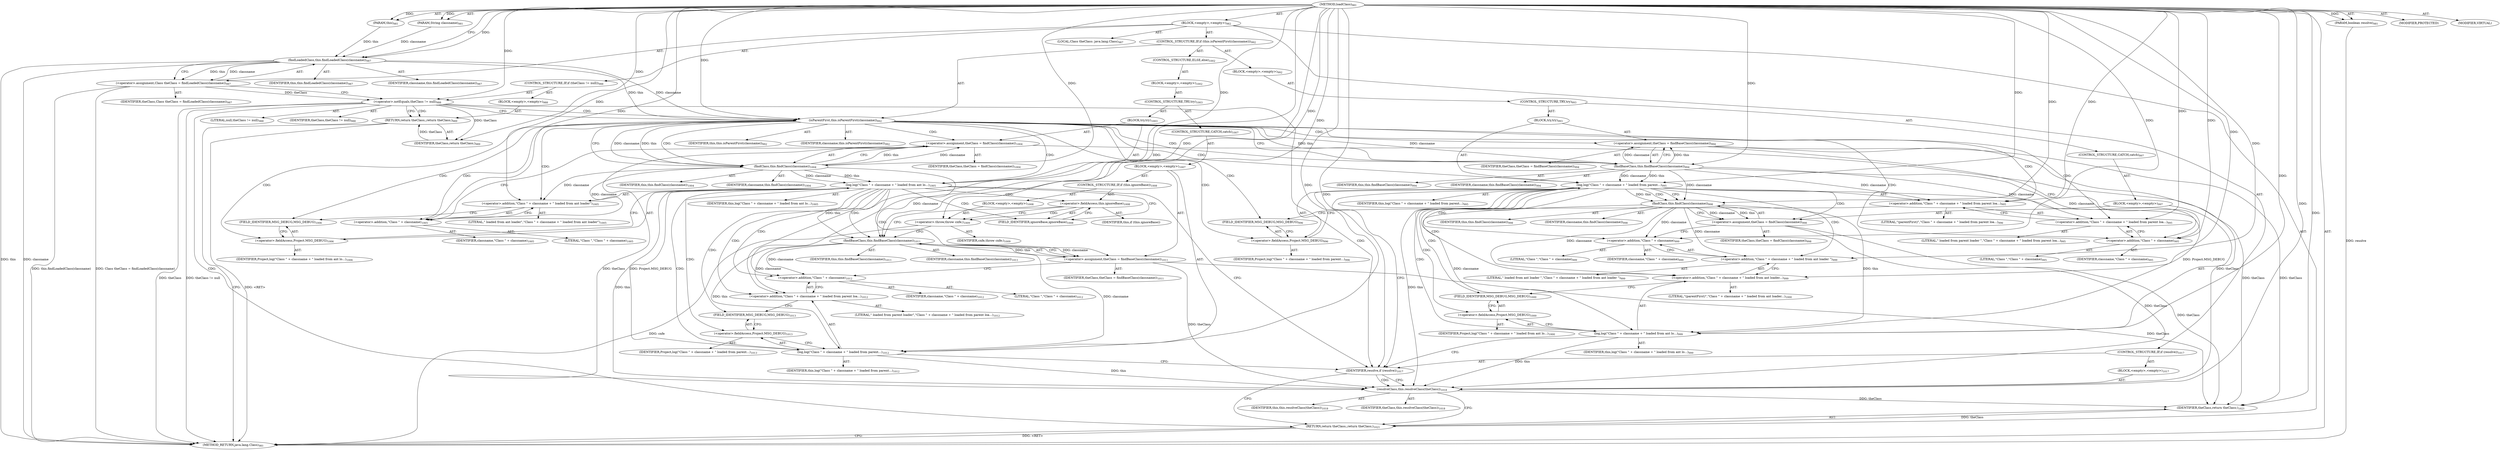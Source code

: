 digraph "loadClass" {  
"111669149729" [label = <(METHOD,loadClass)<SUB>981</SUB>> ]
"115964117009" [label = <(PARAM,this)<SUB>981</SUB>> ]
"115964117070" [label = <(PARAM,String classname)<SUB>981</SUB>> ]
"115964117071" [label = <(PARAM,boolean resolve)<SUB>981</SUB>> ]
"25769803887" [label = <(BLOCK,&lt;empty&gt;,&lt;empty&gt;)<SUB>982</SUB>> ]
"94489280552" [label = <(LOCAL,Class theClass: java.lang.Class)<SUB>987</SUB>> ]
"30064771538" [label = <(&lt;operator&gt;.assignment,Class theClass = findLoadedClass(classname))<SUB>987</SUB>> ]
"68719477151" [label = <(IDENTIFIER,theClass,Class theClass = findLoadedClass(classname))<SUB>987</SUB>> ]
"30064771539" [label = <(findLoadedClass,this.findLoadedClass(classname))<SUB>987</SUB>> ]
"68719476781" [label = <(IDENTIFIER,this,this.findLoadedClass(classname))<SUB>987</SUB>> ]
"68719477152" [label = <(IDENTIFIER,classname,this.findLoadedClass(classname))<SUB>987</SUB>> ]
"47244640329" [label = <(CONTROL_STRUCTURE,IF,if (theClass != null))<SUB>988</SUB>> ]
"30064771540" [label = <(&lt;operator&gt;.notEquals,theClass != null)<SUB>988</SUB>> ]
"68719477153" [label = <(IDENTIFIER,theClass,theClass != null)<SUB>988</SUB>> ]
"90194313325" [label = <(LITERAL,null,theClass != null)<SUB>988</SUB>> ]
"25769803888" [label = <(BLOCK,&lt;empty&gt;,&lt;empty&gt;)<SUB>988</SUB>> ]
"146028888086" [label = <(RETURN,return theClass;,return theClass;)<SUB>989</SUB>> ]
"68719477154" [label = <(IDENTIFIER,theClass,return theClass;)<SUB>989</SUB>> ]
"47244640330" [label = <(CONTROL_STRUCTURE,IF,if (this.isParentFirst(classname)))<SUB>992</SUB>> ]
"30064771541" [label = <(isParentFirst,this.isParentFirst(classname))<SUB>992</SUB>> ]
"68719476782" [label = <(IDENTIFIER,this,this.isParentFirst(classname))<SUB>992</SUB>> ]
"68719477155" [label = <(IDENTIFIER,classname,this.isParentFirst(classname))<SUB>992</SUB>> ]
"25769803889" [label = <(BLOCK,&lt;empty&gt;,&lt;empty&gt;)<SUB>992</SUB>> ]
"47244640331" [label = <(CONTROL_STRUCTURE,TRY,try)<SUB>993</SUB>> ]
"25769803890" [label = <(BLOCK,try,try)<SUB>993</SUB>> ]
"30064771542" [label = <(&lt;operator&gt;.assignment,theClass = findBaseClass(classname))<SUB>994</SUB>> ]
"68719477156" [label = <(IDENTIFIER,theClass,theClass = findBaseClass(classname))<SUB>994</SUB>> ]
"30064771543" [label = <(findBaseClass,this.findBaseClass(classname))<SUB>994</SUB>> ]
"68719476783" [label = <(IDENTIFIER,this,this.findBaseClass(classname))<SUB>994</SUB>> ]
"68719477157" [label = <(IDENTIFIER,classname,this.findBaseClass(classname))<SUB>994</SUB>> ]
"30064771544" [label = <(log,log(&quot;Class &quot; + classname + &quot; loaded from parent...)<SUB>995</SUB>> ]
"68719476784" [label = <(IDENTIFIER,this,log(&quot;Class &quot; + classname + &quot; loaded from parent...)<SUB>995</SUB>> ]
"30064771545" [label = <(&lt;operator&gt;.addition,&quot;Class &quot; + classname + &quot; loaded from parent loa...)<SUB>995</SUB>> ]
"30064771546" [label = <(&lt;operator&gt;.addition,&quot;Class &quot; + classname + &quot; loaded from parent loa...)<SUB>995</SUB>> ]
"30064771547" [label = <(&lt;operator&gt;.addition,&quot;Class &quot; + classname)<SUB>995</SUB>> ]
"90194313326" [label = <(LITERAL,&quot;Class &quot;,&quot;Class &quot; + classname)<SUB>995</SUB>> ]
"68719477158" [label = <(IDENTIFIER,classname,&quot;Class &quot; + classname)<SUB>995</SUB>> ]
"90194313327" [label = <(LITERAL,&quot; loaded from parent loader &quot;,&quot;Class &quot; + classname + &quot; loaded from parent loa...)<SUB>995</SUB>> ]
"90194313328" [label = <(LITERAL,&quot;(parentFirst)&quot;,&quot;Class &quot; + classname + &quot; loaded from parent loa...)<SUB>996</SUB>> ]
"30064771548" [label = <(&lt;operator&gt;.fieldAccess,Project.MSG_DEBUG)<SUB>996</SUB>> ]
"68719477159" [label = <(IDENTIFIER,Project,log(&quot;Class &quot; + classname + &quot; loaded from parent...)<SUB>996</SUB>> ]
"55834574956" [label = <(FIELD_IDENTIFIER,MSG_DEBUG,MSG_DEBUG)<SUB>996</SUB>> ]
"47244640332" [label = <(CONTROL_STRUCTURE,CATCH,catch)<SUB>997</SUB>> ]
"25769803891" [label = <(BLOCK,&lt;empty&gt;,&lt;empty&gt;)<SUB>997</SUB>> ]
"30064771549" [label = <(&lt;operator&gt;.assignment,theClass = findClass(classname))<SUB>998</SUB>> ]
"68719477160" [label = <(IDENTIFIER,theClass,theClass = findClass(classname))<SUB>998</SUB>> ]
"30064771550" [label = <(findClass,this.findClass(classname))<SUB>998</SUB>> ]
"68719476785" [label = <(IDENTIFIER,this,this.findClass(classname))<SUB>998</SUB>> ]
"68719477161" [label = <(IDENTIFIER,classname,this.findClass(classname))<SUB>998</SUB>> ]
"30064771551" [label = <(log,log(&quot;Class &quot; + classname + &quot; loaded from ant lo...)<SUB>999</SUB>> ]
"68719476786" [label = <(IDENTIFIER,this,log(&quot;Class &quot; + classname + &quot; loaded from ant lo...)<SUB>999</SUB>> ]
"30064771552" [label = <(&lt;operator&gt;.addition,&quot;Class &quot; + classname + &quot; loaded from ant loader...)<SUB>999</SUB>> ]
"30064771553" [label = <(&lt;operator&gt;.addition,&quot;Class &quot; + classname + &quot; loaded from ant loader &quot;)<SUB>999</SUB>> ]
"30064771554" [label = <(&lt;operator&gt;.addition,&quot;Class &quot; + classname)<SUB>999</SUB>> ]
"90194313329" [label = <(LITERAL,&quot;Class &quot;,&quot;Class &quot; + classname)<SUB>999</SUB>> ]
"68719477162" [label = <(IDENTIFIER,classname,&quot;Class &quot; + classname)<SUB>999</SUB>> ]
"90194313330" [label = <(LITERAL,&quot; loaded from ant loader &quot;,&quot;Class &quot; + classname + &quot; loaded from ant loader &quot;)<SUB>999</SUB>> ]
"90194313331" [label = <(LITERAL,&quot;(parentFirst)&quot;,&quot;Class &quot; + classname + &quot; loaded from ant loader...)<SUB>1000</SUB>> ]
"30064771555" [label = <(&lt;operator&gt;.fieldAccess,Project.MSG_DEBUG)<SUB>1000</SUB>> ]
"68719477163" [label = <(IDENTIFIER,Project,log(&quot;Class &quot; + classname + &quot; loaded from ant lo...)<SUB>1000</SUB>> ]
"55834574957" [label = <(FIELD_IDENTIFIER,MSG_DEBUG,MSG_DEBUG)<SUB>1000</SUB>> ]
"47244640333" [label = <(CONTROL_STRUCTURE,ELSE,else)<SUB>1002</SUB>> ]
"25769803892" [label = <(BLOCK,&lt;empty&gt;,&lt;empty&gt;)<SUB>1002</SUB>> ]
"47244640334" [label = <(CONTROL_STRUCTURE,TRY,try)<SUB>1003</SUB>> ]
"25769803893" [label = <(BLOCK,try,try)<SUB>1003</SUB>> ]
"30064771556" [label = <(&lt;operator&gt;.assignment,theClass = findClass(classname))<SUB>1004</SUB>> ]
"68719477164" [label = <(IDENTIFIER,theClass,theClass = findClass(classname))<SUB>1004</SUB>> ]
"30064771557" [label = <(findClass,this.findClass(classname))<SUB>1004</SUB>> ]
"68719476787" [label = <(IDENTIFIER,this,this.findClass(classname))<SUB>1004</SUB>> ]
"68719477165" [label = <(IDENTIFIER,classname,this.findClass(classname))<SUB>1004</SUB>> ]
"30064771558" [label = <(log,log(&quot;Class &quot; + classname + &quot; loaded from ant lo...)<SUB>1005</SUB>> ]
"68719476788" [label = <(IDENTIFIER,this,log(&quot;Class &quot; + classname + &quot; loaded from ant lo...)<SUB>1005</SUB>> ]
"30064771559" [label = <(&lt;operator&gt;.addition,&quot;Class &quot; + classname + &quot; loaded from ant loader&quot;)<SUB>1005</SUB>> ]
"30064771560" [label = <(&lt;operator&gt;.addition,&quot;Class &quot; + classname)<SUB>1005</SUB>> ]
"90194313332" [label = <(LITERAL,&quot;Class &quot;,&quot;Class &quot; + classname)<SUB>1005</SUB>> ]
"68719477166" [label = <(IDENTIFIER,classname,&quot;Class &quot; + classname)<SUB>1005</SUB>> ]
"90194313333" [label = <(LITERAL,&quot; loaded from ant loader&quot;,&quot;Class &quot; + classname + &quot; loaded from ant loader&quot;)<SUB>1005</SUB>> ]
"30064771561" [label = <(&lt;operator&gt;.fieldAccess,Project.MSG_DEBUG)<SUB>1006</SUB>> ]
"68719477167" [label = <(IDENTIFIER,Project,log(&quot;Class &quot; + classname + &quot; loaded from ant lo...)<SUB>1006</SUB>> ]
"55834574958" [label = <(FIELD_IDENTIFIER,MSG_DEBUG,MSG_DEBUG)<SUB>1006</SUB>> ]
"47244640335" [label = <(CONTROL_STRUCTURE,CATCH,catch)<SUB>1007</SUB>> ]
"25769803894" [label = <(BLOCK,&lt;empty&gt;,&lt;empty&gt;)<SUB>1007</SUB>> ]
"47244640336" [label = <(CONTROL_STRUCTURE,IF,if (this.ignoreBase))<SUB>1008</SUB>> ]
"30064771562" [label = <(&lt;operator&gt;.fieldAccess,this.ignoreBase)<SUB>1008</SUB>> ]
"68719477168" [label = <(IDENTIFIER,this,if (this.ignoreBase))> ]
"55834574959" [label = <(FIELD_IDENTIFIER,ignoreBase,ignoreBase)<SUB>1008</SUB>> ]
"25769803895" [label = <(BLOCK,&lt;empty&gt;,&lt;empty&gt;)<SUB>1008</SUB>> ]
"30064771563" [label = <(&lt;operator&gt;.throw,throw cnfe;)<SUB>1009</SUB>> ]
"68719477169" [label = <(IDENTIFIER,cnfe,throw cnfe;)<SUB>1009</SUB>> ]
"30064771564" [label = <(&lt;operator&gt;.assignment,theClass = findBaseClass(classname))<SUB>1011</SUB>> ]
"68719477170" [label = <(IDENTIFIER,theClass,theClass = findBaseClass(classname))<SUB>1011</SUB>> ]
"30064771565" [label = <(findBaseClass,this.findBaseClass(classname))<SUB>1011</SUB>> ]
"68719476789" [label = <(IDENTIFIER,this,this.findBaseClass(classname))<SUB>1011</SUB>> ]
"68719477171" [label = <(IDENTIFIER,classname,this.findBaseClass(classname))<SUB>1011</SUB>> ]
"30064771566" [label = <(log,log(&quot;Class &quot; + classname + &quot; loaded from parent...)<SUB>1012</SUB>> ]
"68719476790" [label = <(IDENTIFIER,this,log(&quot;Class &quot; + classname + &quot; loaded from parent...)<SUB>1012</SUB>> ]
"30064771567" [label = <(&lt;operator&gt;.addition,&quot;Class &quot; + classname + &quot; loaded from parent loa...)<SUB>1012</SUB>> ]
"30064771568" [label = <(&lt;operator&gt;.addition,&quot;Class &quot; + classname)<SUB>1012</SUB>> ]
"90194313334" [label = <(LITERAL,&quot;Class &quot;,&quot;Class &quot; + classname)<SUB>1012</SUB>> ]
"68719477172" [label = <(IDENTIFIER,classname,&quot;Class &quot; + classname)<SUB>1012</SUB>> ]
"90194313335" [label = <(LITERAL,&quot; loaded from parent loader&quot;,&quot;Class &quot; + classname + &quot; loaded from parent loa...)<SUB>1012</SUB>> ]
"30064771569" [label = <(&lt;operator&gt;.fieldAccess,Project.MSG_DEBUG)<SUB>1013</SUB>> ]
"68719477173" [label = <(IDENTIFIER,Project,log(&quot;Class &quot; + classname + &quot; loaded from parent...)<SUB>1013</SUB>> ]
"55834574960" [label = <(FIELD_IDENTIFIER,MSG_DEBUG,MSG_DEBUG)<SUB>1013</SUB>> ]
"47244640337" [label = <(CONTROL_STRUCTURE,IF,if (resolve))<SUB>1017</SUB>> ]
"68719477174" [label = <(IDENTIFIER,resolve,if (resolve))<SUB>1017</SUB>> ]
"25769803896" [label = <(BLOCK,&lt;empty&gt;,&lt;empty&gt;)<SUB>1017</SUB>> ]
"30064771570" [label = <(resolveClass,this.resolveClass(theClass))<SUB>1018</SUB>> ]
"68719476791" [label = <(IDENTIFIER,this,this.resolveClass(theClass))<SUB>1018</SUB>> ]
"68719477175" [label = <(IDENTIFIER,theClass,this.resolveClass(theClass))<SUB>1018</SUB>> ]
"146028888087" [label = <(RETURN,return theClass;,return theClass;)<SUB>1021</SUB>> ]
"68719477176" [label = <(IDENTIFIER,theClass,return theClass;)<SUB>1021</SUB>> ]
"133143986263" [label = <(MODIFIER,PROTECTED)> ]
"133143986264" [label = <(MODIFIER,VIRTUAL)> ]
"128849018913" [label = <(METHOD_RETURN,java.lang.Class)<SUB>981</SUB>> ]
  "111669149729" -> "115964117009"  [ label = "AST: "] 
  "111669149729" -> "115964117070"  [ label = "AST: "] 
  "111669149729" -> "115964117071"  [ label = "AST: "] 
  "111669149729" -> "25769803887"  [ label = "AST: "] 
  "111669149729" -> "133143986263"  [ label = "AST: "] 
  "111669149729" -> "133143986264"  [ label = "AST: "] 
  "111669149729" -> "128849018913"  [ label = "AST: "] 
  "25769803887" -> "94489280552"  [ label = "AST: "] 
  "25769803887" -> "30064771538"  [ label = "AST: "] 
  "25769803887" -> "47244640329"  [ label = "AST: "] 
  "25769803887" -> "47244640330"  [ label = "AST: "] 
  "25769803887" -> "47244640337"  [ label = "AST: "] 
  "25769803887" -> "146028888087"  [ label = "AST: "] 
  "30064771538" -> "68719477151"  [ label = "AST: "] 
  "30064771538" -> "30064771539"  [ label = "AST: "] 
  "30064771539" -> "68719476781"  [ label = "AST: "] 
  "30064771539" -> "68719477152"  [ label = "AST: "] 
  "47244640329" -> "30064771540"  [ label = "AST: "] 
  "47244640329" -> "25769803888"  [ label = "AST: "] 
  "30064771540" -> "68719477153"  [ label = "AST: "] 
  "30064771540" -> "90194313325"  [ label = "AST: "] 
  "25769803888" -> "146028888086"  [ label = "AST: "] 
  "146028888086" -> "68719477154"  [ label = "AST: "] 
  "47244640330" -> "30064771541"  [ label = "AST: "] 
  "47244640330" -> "25769803889"  [ label = "AST: "] 
  "47244640330" -> "47244640333"  [ label = "AST: "] 
  "30064771541" -> "68719476782"  [ label = "AST: "] 
  "30064771541" -> "68719477155"  [ label = "AST: "] 
  "25769803889" -> "47244640331"  [ label = "AST: "] 
  "47244640331" -> "25769803890"  [ label = "AST: "] 
  "47244640331" -> "47244640332"  [ label = "AST: "] 
  "25769803890" -> "30064771542"  [ label = "AST: "] 
  "25769803890" -> "30064771544"  [ label = "AST: "] 
  "30064771542" -> "68719477156"  [ label = "AST: "] 
  "30064771542" -> "30064771543"  [ label = "AST: "] 
  "30064771543" -> "68719476783"  [ label = "AST: "] 
  "30064771543" -> "68719477157"  [ label = "AST: "] 
  "30064771544" -> "68719476784"  [ label = "AST: "] 
  "30064771544" -> "30064771545"  [ label = "AST: "] 
  "30064771544" -> "30064771548"  [ label = "AST: "] 
  "30064771545" -> "30064771546"  [ label = "AST: "] 
  "30064771545" -> "90194313328"  [ label = "AST: "] 
  "30064771546" -> "30064771547"  [ label = "AST: "] 
  "30064771546" -> "90194313327"  [ label = "AST: "] 
  "30064771547" -> "90194313326"  [ label = "AST: "] 
  "30064771547" -> "68719477158"  [ label = "AST: "] 
  "30064771548" -> "68719477159"  [ label = "AST: "] 
  "30064771548" -> "55834574956"  [ label = "AST: "] 
  "47244640332" -> "25769803891"  [ label = "AST: "] 
  "25769803891" -> "30064771549"  [ label = "AST: "] 
  "25769803891" -> "30064771551"  [ label = "AST: "] 
  "30064771549" -> "68719477160"  [ label = "AST: "] 
  "30064771549" -> "30064771550"  [ label = "AST: "] 
  "30064771550" -> "68719476785"  [ label = "AST: "] 
  "30064771550" -> "68719477161"  [ label = "AST: "] 
  "30064771551" -> "68719476786"  [ label = "AST: "] 
  "30064771551" -> "30064771552"  [ label = "AST: "] 
  "30064771551" -> "30064771555"  [ label = "AST: "] 
  "30064771552" -> "30064771553"  [ label = "AST: "] 
  "30064771552" -> "90194313331"  [ label = "AST: "] 
  "30064771553" -> "30064771554"  [ label = "AST: "] 
  "30064771553" -> "90194313330"  [ label = "AST: "] 
  "30064771554" -> "90194313329"  [ label = "AST: "] 
  "30064771554" -> "68719477162"  [ label = "AST: "] 
  "30064771555" -> "68719477163"  [ label = "AST: "] 
  "30064771555" -> "55834574957"  [ label = "AST: "] 
  "47244640333" -> "25769803892"  [ label = "AST: "] 
  "25769803892" -> "47244640334"  [ label = "AST: "] 
  "47244640334" -> "25769803893"  [ label = "AST: "] 
  "47244640334" -> "47244640335"  [ label = "AST: "] 
  "25769803893" -> "30064771556"  [ label = "AST: "] 
  "25769803893" -> "30064771558"  [ label = "AST: "] 
  "30064771556" -> "68719477164"  [ label = "AST: "] 
  "30064771556" -> "30064771557"  [ label = "AST: "] 
  "30064771557" -> "68719476787"  [ label = "AST: "] 
  "30064771557" -> "68719477165"  [ label = "AST: "] 
  "30064771558" -> "68719476788"  [ label = "AST: "] 
  "30064771558" -> "30064771559"  [ label = "AST: "] 
  "30064771558" -> "30064771561"  [ label = "AST: "] 
  "30064771559" -> "30064771560"  [ label = "AST: "] 
  "30064771559" -> "90194313333"  [ label = "AST: "] 
  "30064771560" -> "90194313332"  [ label = "AST: "] 
  "30064771560" -> "68719477166"  [ label = "AST: "] 
  "30064771561" -> "68719477167"  [ label = "AST: "] 
  "30064771561" -> "55834574958"  [ label = "AST: "] 
  "47244640335" -> "25769803894"  [ label = "AST: "] 
  "25769803894" -> "47244640336"  [ label = "AST: "] 
  "25769803894" -> "30064771564"  [ label = "AST: "] 
  "25769803894" -> "30064771566"  [ label = "AST: "] 
  "47244640336" -> "30064771562"  [ label = "AST: "] 
  "47244640336" -> "25769803895"  [ label = "AST: "] 
  "30064771562" -> "68719477168"  [ label = "AST: "] 
  "30064771562" -> "55834574959"  [ label = "AST: "] 
  "25769803895" -> "30064771563"  [ label = "AST: "] 
  "30064771563" -> "68719477169"  [ label = "AST: "] 
  "30064771564" -> "68719477170"  [ label = "AST: "] 
  "30064771564" -> "30064771565"  [ label = "AST: "] 
  "30064771565" -> "68719476789"  [ label = "AST: "] 
  "30064771565" -> "68719477171"  [ label = "AST: "] 
  "30064771566" -> "68719476790"  [ label = "AST: "] 
  "30064771566" -> "30064771567"  [ label = "AST: "] 
  "30064771566" -> "30064771569"  [ label = "AST: "] 
  "30064771567" -> "30064771568"  [ label = "AST: "] 
  "30064771567" -> "90194313335"  [ label = "AST: "] 
  "30064771568" -> "90194313334"  [ label = "AST: "] 
  "30064771568" -> "68719477172"  [ label = "AST: "] 
  "30064771569" -> "68719477173"  [ label = "AST: "] 
  "30064771569" -> "55834574960"  [ label = "AST: "] 
  "47244640337" -> "68719477174"  [ label = "AST: "] 
  "47244640337" -> "25769803896"  [ label = "AST: "] 
  "25769803896" -> "30064771570"  [ label = "AST: "] 
  "30064771570" -> "68719476791"  [ label = "AST: "] 
  "30064771570" -> "68719477175"  [ label = "AST: "] 
  "146028888087" -> "68719477176"  [ label = "AST: "] 
  "30064771538" -> "30064771540"  [ label = "CFG: "] 
  "146028888087" -> "128849018913"  [ label = "CFG: "] 
  "30064771539" -> "30064771538"  [ label = "CFG: "] 
  "30064771540" -> "146028888086"  [ label = "CFG: "] 
  "30064771540" -> "30064771541"  [ label = "CFG: "] 
  "30064771541" -> "30064771543"  [ label = "CFG: "] 
  "30064771541" -> "30064771557"  [ label = "CFG: "] 
  "68719477174" -> "30064771570"  [ label = "CFG: "] 
  "68719477174" -> "146028888087"  [ label = "CFG: "] 
  "146028888086" -> "128849018913"  [ label = "CFG: "] 
  "30064771570" -> "146028888087"  [ label = "CFG: "] 
  "30064771542" -> "30064771547"  [ label = "CFG: "] 
  "30064771544" -> "68719477174"  [ label = "CFG: "] 
  "30064771544" -> "30064771550"  [ label = "CFG: "] 
  "30064771543" -> "30064771542"  [ label = "CFG: "] 
  "30064771545" -> "55834574956"  [ label = "CFG: "] 
  "30064771548" -> "30064771544"  [ label = "CFG: "] 
  "30064771549" -> "30064771554"  [ label = "CFG: "] 
  "30064771551" -> "68719477174"  [ label = "CFG: "] 
  "30064771556" -> "30064771560"  [ label = "CFG: "] 
  "30064771558" -> "68719477174"  [ label = "CFG: "] 
  "30064771558" -> "55834574959"  [ label = "CFG: "] 
  "30064771546" -> "30064771545"  [ label = "CFG: "] 
  "55834574956" -> "30064771548"  [ label = "CFG: "] 
  "30064771550" -> "30064771549"  [ label = "CFG: "] 
  "30064771552" -> "55834574957"  [ label = "CFG: "] 
  "30064771555" -> "30064771551"  [ label = "CFG: "] 
  "30064771557" -> "30064771556"  [ label = "CFG: "] 
  "30064771559" -> "55834574958"  [ label = "CFG: "] 
  "30064771561" -> "30064771558"  [ label = "CFG: "] 
  "30064771564" -> "30064771568"  [ label = "CFG: "] 
  "30064771566" -> "68719477174"  [ label = "CFG: "] 
  "30064771547" -> "30064771546"  [ label = "CFG: "] 
  "30064771553" -> "30064771552"  [ label = "CFG: "] 
  "55834574957" -> "30064771555"  [ label = "CFG: "] 
  "30064771560" -> "30064771559"  [ label = "CFG: "] 
  "55834574958" -> "30064771561"  [ label = "CFG: "] 
  "30064771562" -> "30064771563"  [ label = "CFG: "] 
  "30064771562" -> "30064771565"  [ label = "CFG: "] 
  "30064771565" -> "30064771564"  [ label = "CFG: "] 
  "30064771567" -> "55834574960"  [ label = "CFG: "] 
  "30064771569" -> "30064771566"  [ label = "CFG: "] 
  "30064771554" -> "30064771553"  [ label = "CFG: "] 
  "55834574959" -> "30064771562"  [ label = "CFG: "] 
  "30064771563" -> "30064771565"  [ label = "CFG: "] 
  "30064771568" -> "30064771567"  [ label = "CFG: "] 
  "55834574960" -> "30064771569"  [ label = "CFG: "] 
  "111669149729" -> "30064771539"  [ label = "CFG: "] 
  "146028888086" -> "128849018913"  [ label = "DDG: &lt;RET&gt;"] 
  "146028888087" -> "128849018913"  [ label = "DDG: &lt;RET&gt;"] 
  "115964117071" -> "128849018913"  [ label = "DDG: resolve"] 
  "30064771539" -> "128849018913"  [ label = "DDG: this"] 
  "30064771539" -> "128849018913"  [ label = "DDG: classname"] 
  "30064771538" -> "128849018913"  [ label = "DDG: this.findLoadedClass(classname)"] 
  "30064771538" -> "128849018913"  [ label = "DDG: Class theClass = findLoadedClass(classname)"] 
  "30064771540" -> "128849018913"  [ label = "DDG: theClass"] 
  "30064771540" -> "128849018913"  [ label = "DDG: theClass != null"] 
  "30064771563" -> "128849018913"  [ label = "DDG: cnfe"] 
  "111669149729" -> "115964117009"  [ label = "DDG: "] 
  "111669149729" -> "115964117070"  [ label = "DDG: "] 
  "111669149729" -> "115964117071"  [ label = "DDG: "] 
  "30064771539" -> "30064771538"  [ label = "DDG: this"] 
  "30064771539" -> "30064771538"  [ label = "DDG: classname"] 
  "68719477176" -> "146028888087"  [ label = "DDG: theClass"] 
  "111669149729" -> "68719477174"  [ label = "DDG: "] 
  "30064771549" -> "68719477176"  [ label = "DDG: theClass"] 
  "30064771570" -> "68719477176"  [ label = "DDG: theClass"] 
  "30064771542" -> "68719477176"  [ label = "DDG: theClass"] 
  "30064771564" -> "68719477176"  [ label = "DDG: theClass"] 
  "30064771556" -> "68719477176"  [ label = "DDG: theClass"] 
  "111669149729" -> "68719477176"  [ label = "DDG: "] 
  "115964117009" -> "30064771539"  [ label = "DDG: this"] 
  "111669149729" -> "30064771539"  [ label = "DDG: "] 
  "115964117070" -> "30064771539"  [ label = "DDG: classname"] 
  "30064771538" -> "30064771540"  [ label = "DDG: theClass"] 
  "111669149729" -> "30064771540"  [ label = "DDG: "] 
  "68719477154" -> "146028888086"  [ label = "DDG: theClass"] 
  "30064771539" -> "30064771541"  [ label = "DDG: this"] 
  "111669149729" -> "30064771541"  [ label = "DDG: "] 
  "30064771539" -> "30064771541"  [ label = "DDG: classname"] 
  "30064771540" -> "68719477154"  [ label = "DDG: theClass"] 
  "111669149729" -> "68719477154"  [ label = "DDG: "] 
  "30064771558" -> "30064771570"  [ label = "DDG: this"] 
  "30064771566" -> "30064771570"  [ label = "DDG: this"] 
  "30064771544" -> "30064771570"  [ label = "DDG: this"] 
  "30064771551" -> "30064771570"  [ label = "DDG: this"] 
  "111669149729" -> "30064771570"  [ label = "DDG: "] 
  "30064771556" -> "30064771570"  [ label = "DDG: theClass"] 
  "30064771564" -> "30064771570"  [ label = "DDG: theClass"] 
  "30064771542" -> "30064771570"  [ label = "DDG: theClass"] 
  "30064771549" -> "30064771570"  [ label = "DDG: theClass"] 
  "30064771543" -> "30064771542"  [ label = "DDG: this"] 
  "30064771543" -> "30064771542"  [ label = "DDG: classname"] 
  "30064771543" -> "30064771544"  [ label = "DDG: this"] 
  "111669149729" -> "30064771544"  [ label = "DDG: "] 
  "30064771543" -> "30064771544"  [ label = "DDG: classname"] 
  "30064771550" -> "30064771549"  [ label = "DDG: this"] 
  "30064771550" -> "30064771549"  [ label = "DDG: classname"] 
  "30064771557" -> "30064771556"  [ label = "DDG: this"] 
  "30064771557" -> "30064771556"  [ label = "DDG: classname"] 
  "30064771541" -> "30064771543"  [ label = "DDG: this"] 
  "111669149729" -> "30064771543"  [ label = "DDG: "] 
  "30064771541" -> "30064771543"  [ label = "DDG: classname"] 
  "111669149729" -> "30064771545"  [ label = "DDG: "] 
  "30064771543" -> "30064771545"  [ label = "DDG: classname"] 
  "30064771550" -> "30064771551"  [ label = "DDG: this"] 
  "111669149729" -> "30064771551"  [ label = "DDG: "] 
  "30064771550" -> "30064771551"  [ label = "DDG: classname"] 
  "30064771544" -> "30064771551"  [ label = "DDG: Project.MSG_DEBUG"] 
  "30064771557" -> "30064771558"  [ label = "DDG: this"] 
  "111669149729" -> "30064771558"  [ label = "DDG: "] 
  "30064771557" -> "30064771558"  [ label = "DDG: classname"] 
  "30064771565" -> "30064771564"  [ label = "DDG: this"] 
  "30064771565" -> "30064771564"  [ label = "DDG: classname"] 
  "111669149729" -> "30064771546"  [ label = "DDG: "] 
  "30064771543" -> "30064771546"  [ label = "DDG: classname"] 
  "30064771544" -> "30064771550"  [ label = "DDG: this"] 
  "111669149729" -> "30064771550"  [ label = "DDG: "] 
  "30064771543" -> "30064771550"  [ label = "DDG: classname"] 
  "111669149729" -> "30064771552"  [ label = "DDG: "] 
  "30064771550" -> "30064771552"  [ label = "DDG: classname"] 
  "30064771541" -> "30064771557"  [ label = "DDG: this"] 
  "111669149729" -> "30064771557"  [ label = "DDG: "] 
  "30064771541" -> "30064771557"  [ label = "DDG: classname"] 
  "111669149729" -> "30064771559"  [ label = "DDG: "] 
  "30064771557" -> "30064771559"  [ label = "DDG: classname"] 
  "30064771565" -> "30064771566"  [ label = "DDG: this"] 
  "111669149729" -> "30064771566"  [ label = "DDG: "] 
  "30064771565" -> "30064771566"  [ label = "DDG: classname"] 
  "30064771558" -> "30064771566"  [ label = "DDG: Project.MSG_DEBUG"] 
  "111669149729" -> "30064771547"  [ label = "DDG: "] 
  "30064771543" -> "30064771547"  [ label = "DDG: classname"] 
  "111669149729" -> "30064771553"  [ label = "DDG: "] 
  "30064771550" -> "30064771553"  [ label = "DDG: classname"] 
  "111669149729" -> "30064771560"  [ label = "DDG: "] 
  "30064771557" -> "30064771560"  [ label = "DDG: classname"] 
  "30064771558" -> "30064771565"  [ label = "DDG: this"] 
  "111669149729" -> "30064771565"  [ label = "DDG: "] 
  "30064771557" -> "30064771565"  [ label = "DDG: classname"] 
  "111669149729" -> "30064771567"  [ label = "DDG: "] 
  "30064771565" -> "30064771567"  [ label = "DDG: classname"] 
  "111669149729" -> "30064771554"  [ label = "DDG: "] 
  "30064771550" -> "30064771554"  [ label = "DDG: classname"] 
  "111669149729" -> "30064771563"  [ label = "DDG: "] 
  "111669149729" -> "30064771568"  [ label = "DDG: "] 
  "30064771565" -> "30064771568"  [ label = "DDG: classname"] 
  "30064771540" -> "68719477174"  [ label = "CDG: "] 
  "30064771540" -> "146028888087"  [ label = "CDG: "] 
  "30064771540" -> "146028888086"  [ label = "CDG: "] 
  "30064771540" -> "30064771541"  [ label = "CDG: "] 
  "30064771541" -> "55834574958"  [ label = "CDG: "] 
  "30064771541" -> "55834574956"  [ label = "CDG: "] 
  "30064771541" -> "30064771548"  [ label = "CDG: "] 
  "30064771541" -> "30064771547"  [ label = "CDG: "] 
  "30064771541" -> "30064771546"  [ label = "CDG: "] 
  "30064771541" -> "30064771545"  [ label = "CDG: "] 
  "30064771541" -> "30064771544"  [ label = "CDG: "] 
  "30064771541" -> "30064771543"  [ label = "CDG: "] 
  "30064771541" -> "30064771542"  [ label = "CDG: "] 
  "30064771541" -> "30064771561"  [ label = "CDG: "] 
  "30064771541" -> "30064771560"  [ label = "CDG: "] 
  "30064771541" -> "30064771559"  [ label = "CDG: "] 
  "30064771541" -> "30064771558"  [ label = "CDG: "] 
  "30064771541" -> "30064771557"  [ label = "CDG: "] 
  "30064771541" -> "30064771556"  [ label = "CDG: "] 
  "68719477174" -> "30064771570"  [ label = "CDG: "] 
  "30064771544" -> "55834574957"  [ label = "CDG: "] 
  "30064771544" -> "30064771553"  [ label = "CDG: "] 
  "30064771544" -> "30064771552"  [ label = "CDG: "] 
  "30064771544" -> "30064771551"  [ label = "CDG: "] 
  "30064771544" -> "30064771550"  [ label = "CDG: "] 
  "30064771544" -> "30064771549"  [ label = "CDG: "] 
  "30064771544" -> "30064771555"  [ label = "CDG: "] 
  "30064771544" -> "30064771554"  [ label = "CDG: "] 
  "30064771558" -> "55834574960"  [ label = "CDG: "] 
  "30064771558" -> "55834574959"  [ label = "CDG: "] 
  "30064771558" -> "30064771569"  [ label = "CDG: "] 
  "30064771558" -> "30064771568"  [ label = "CDG: "] 
  "30064771558" -> "30064771567"  [ label = "CDG: "] 
  "30064771558" -> "30064771566"  [ label = "CDG: "] 
  "30064771558" -> "30064771565"  [ label = "CDG: "] 
  "30064771558" -> "30064771564"  [ label = "CDG: "] 
  "30064771558" -> "30064771562"  [ label = "CDG: "] 
  "30064771562" -> "30064771563"  [ label = "CDG: "] 
}
